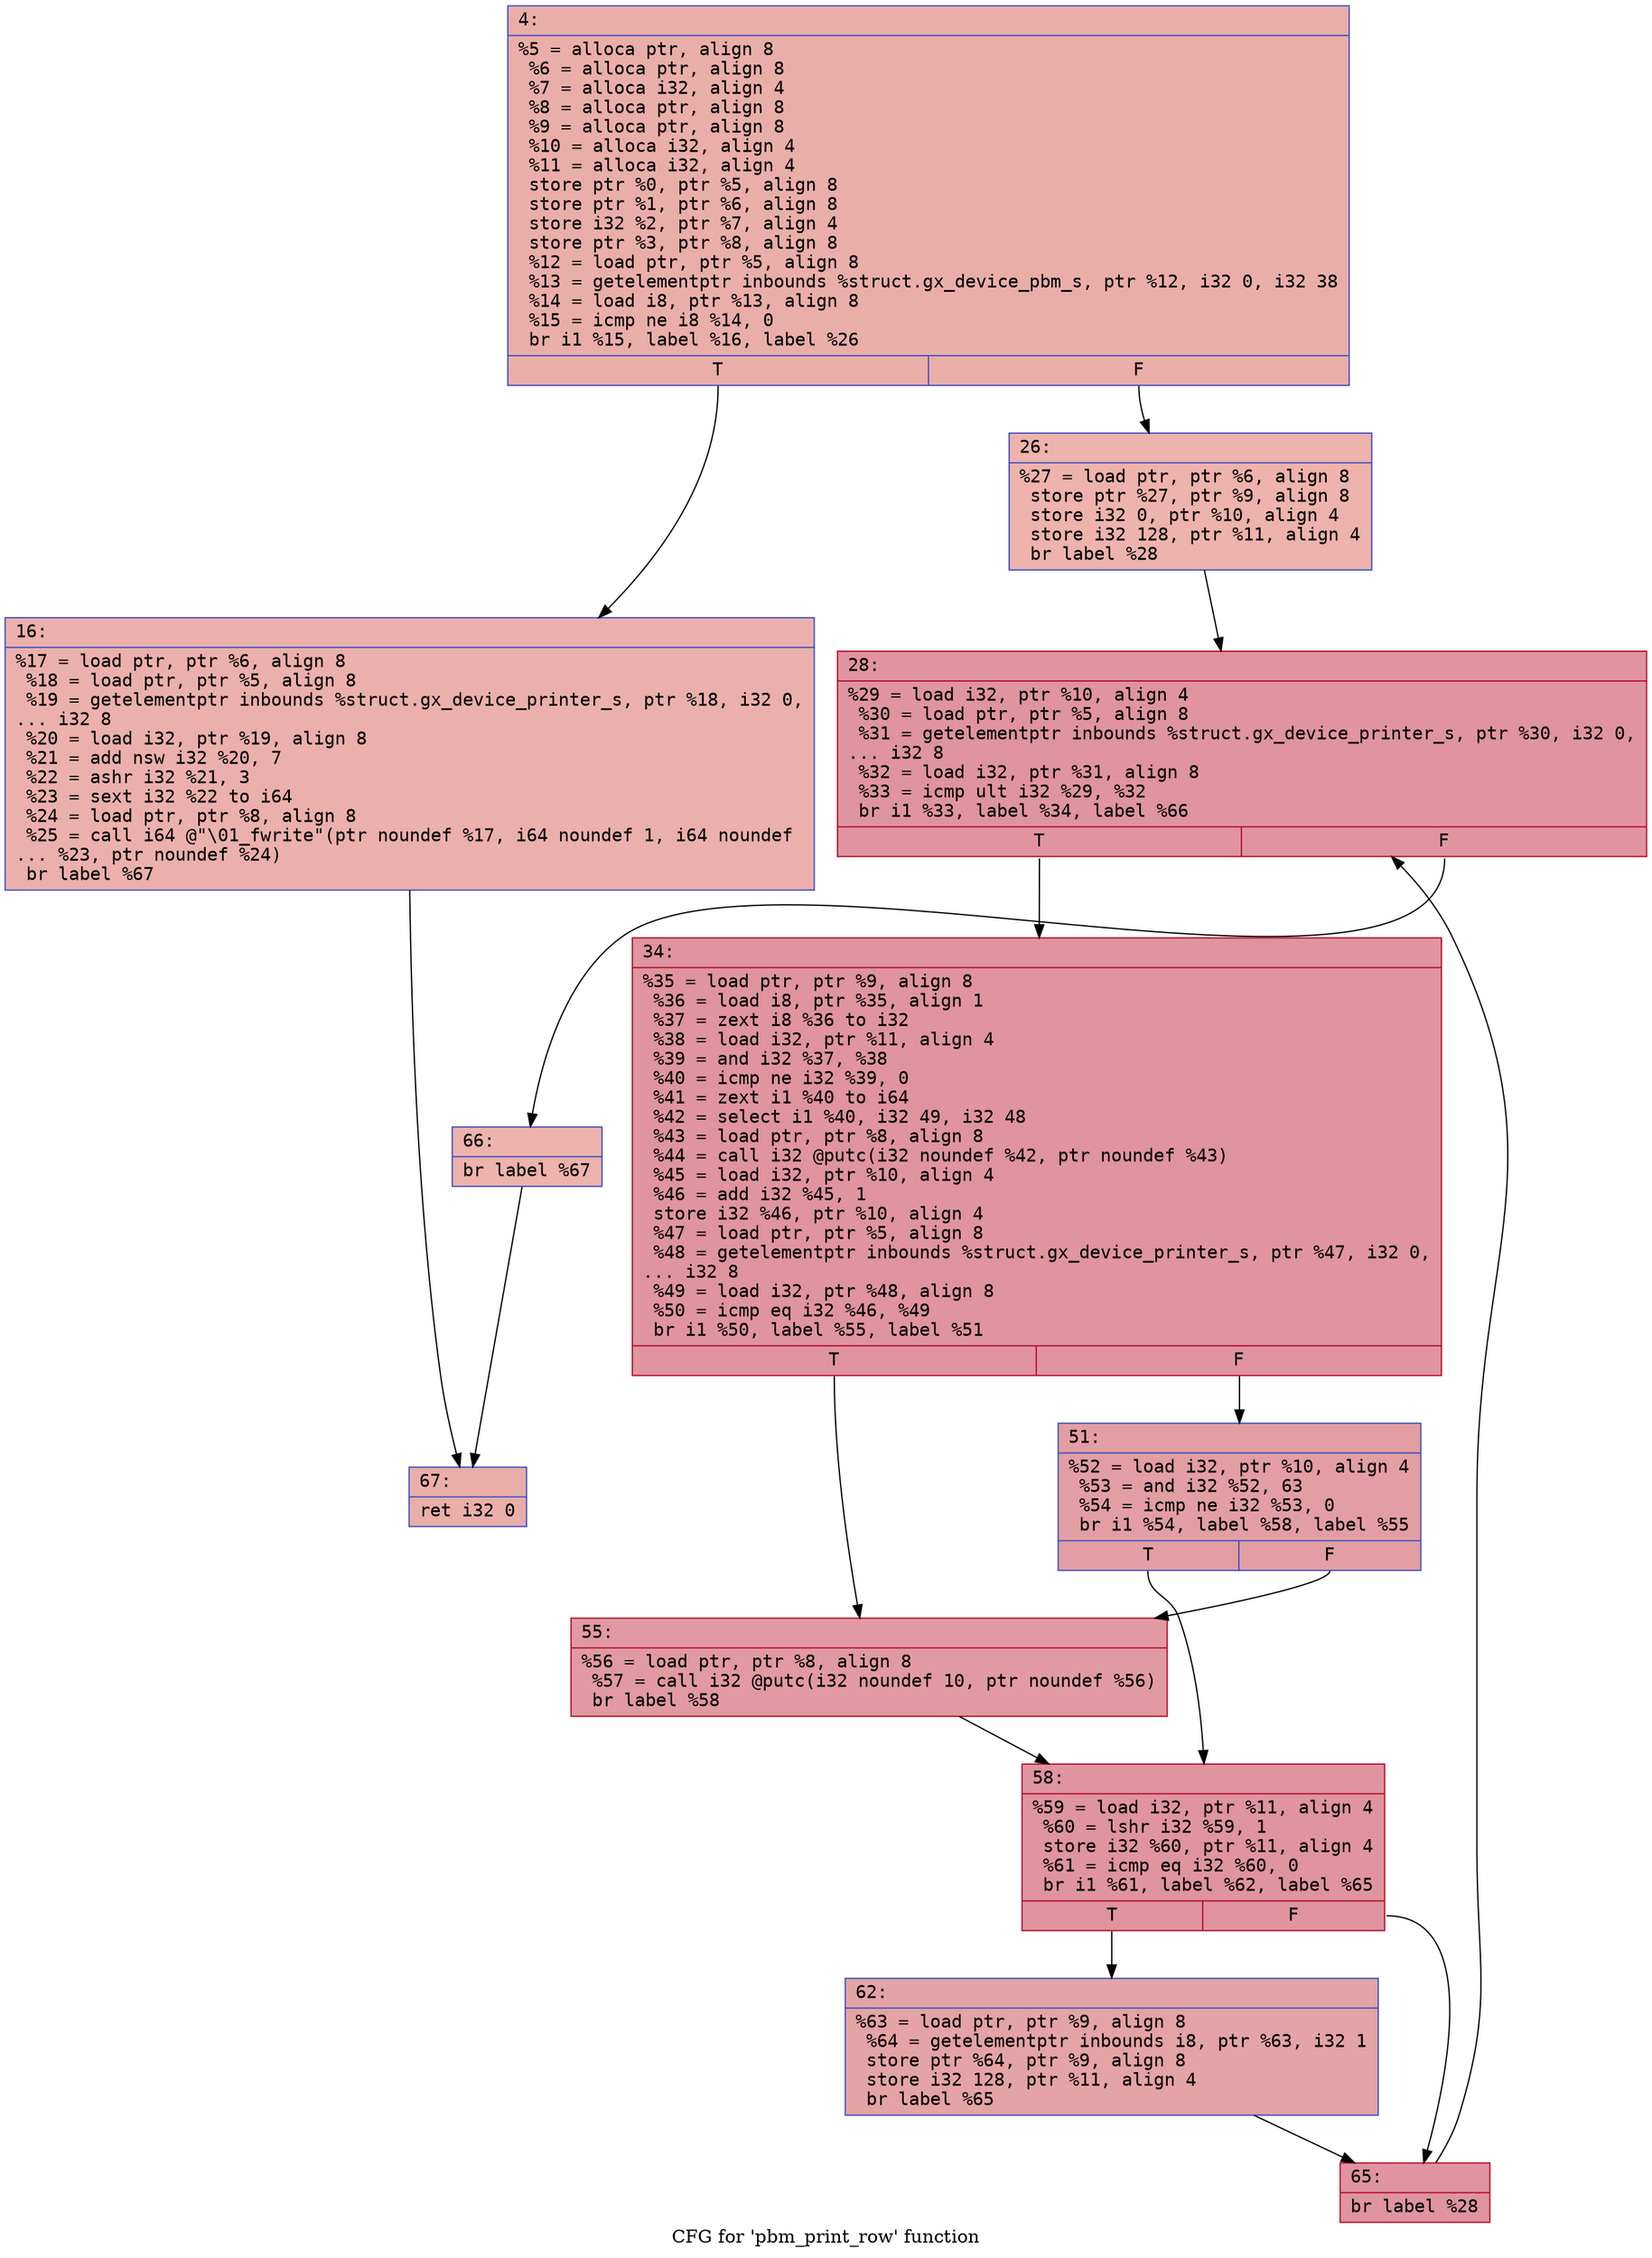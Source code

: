 digraph "CFG for 'pbm_print_row' function" {
	label="CFG for 'pbm_print_row' function";

	Node0x6000034c8aa0 [shape=record,color="#3d50c3ff", style=filled, fillcolor="#d0473d70" fontname="Courier",label="{4:\l|  %5 = alloca ptr, align 8\l  %6 = alloca ptr, align 8\l  %7 = alloca i32, align 4\l  %8 = alloca ptr, align 8\l  %9 = alloca ptr, align 8\l  %10 = alloca i32, align 4\l  %11 = alloca i32, align 4\l  store ptr %0, ptr %5, align 8\l  store ptr %1, ptr %6, align 8\l  store i32 %2, ptr %7, align 4\l  store ptr %3, ptr %8, align 8\l  %12 = load ptr, ptr %5, align 8\l  %13 = getelementptr inbounds %struct.gx_device_pbm_s, ptr %12, i32 0, i32 38\l  %14 = load i8, ptr %13, align 8\l  %15 = icmp ne i8 %14, 0\l  br i1 %15, label %16, label %26\l|{<s0>T|<s1>F}}"];
	Node0x6000034c8aa0:s0 -> Node0x6000034c8af0[tooltip="4 -> 16\nProbability 62.50%" ];
	Node0x6000034c8aa0:s1 -> Node0x6000034c8b40[tooltip="4 -> 26\nProbability 37.50%" ];
	Node0x6000034c8af0 [shape=record,color="#3d50c3ff", style=filled, fillcolor="#d24b4070" fontname="Courier",label="{16:\l|  %17 = load ptr, ptr %6, align 8\l  %18 = load ptr, ptr %5, align 8\l  %19 = getelementptr inbounds %struct.gx_device_printer_s, ptr %18, i32 0,\l... i32 8\l  %20 = load i32, ptr %19, align 8\l  %21 = add nsw i32 %20, 7\l  %22 = ashr i32 %21, 3\l  %23 = sext i32 %22 to i64\l  %24 = load ptr, ptr %8, align 8\l  %25 = call i64 @\"\\01_fwrite\"(ptr noundef %17, i64 noundef 1, i64 noundef\l... %23, ptr noundef %24)\l  br label %67\l}"];
	Node0x6000034c8af0 -> Node0x6000034c8e10[tooltip="16 -> 67\nProbability 100.00%" ];
	Node0x6000034c8b40 [shape=record,color="#3d50c3ff", style=filled, fillcolor="#d6524470" fontname="Courier",label="{26:\l|  %27 = load ptr, ptr %6, align 8\l  store ptr %27, ptr %9, align 8\l  store i32 0, ptr %10, align 4\l  store i32 128, ptr %11, align 4\l  br label %28\l}"];
	Node0x6000034c8b40 -> Node0x6000034c8b90[tooltip="26 -> 28\nProbability 100.00%" ];
	Node0x6000034c8b90 [shape=record,color="#b70d28ff", style=filled, fillcolor="#b70d2870" fontname="Courier",label="{28:\l|  %29 = load i32, ptr %10, align 4\l  %30 = load ptr, ptr %5, align 8\l  %31 = getelementptr inbounds %struct.gx_device_printer_s, ptr %30, i32 0,\l... i32 8\l  %32 = load i32, ptr %31, align 8\l  %33 = icmp ult i32 %29, %32\l  br i1 %33, label %34, label %66\l|{<s0>T|<s1>F}}"];
	Node0x6000034c8b90:s0 -> Node0x6000034c8be0[tooltip="28 -> 34\nProbability 96.88%" ];
	Node0x6000034c8b90:s1 -> Node0x6000034c8dc0[tooltip="28 -> 66\nProbability 3.12%" ];
	Node0x6000034c8be0 [shape=record,color="#b70d28ff", style=filled, fillcolor="#b70d2870" fontname="Courier",label="{34:\l|  %35 = load ptr, ptr %9, align 8\l  %36 = load i8, ptr %35, align 1\l  %37 = zext i8 %36 to i32\l  %38 = load i32, ptr %11, align 4\l  %39 = and i32 %37, %38\l  %40 = icmp ne i32 %39, 0\l  %41 = zext i1 %40 to i64\l  %42 = select i1 %40, i32 49, i32 48\l  %43 = load ptr, ptr %8, align 8\l  %44 = call i32 @putc(i32 noundef %42, ptr noundef %43)\l  %45 = load i32, ptr %10, align 4\l  %46 = add i32 %45, 1\l  store i32 %46, ptr %10, align 4\l  %47 = load ptr, ptr %5, align 8\l  %48 = getelementptr inbounds %struct.gx_device_printer_s, ptr %47, i32 0,\l... i32 8\l  %49 = load i32, ptr %48, align 8\l  %50 = icmp eq i32 %46, %49\l  br i1 %50, label %55, label %51\l|{<s0>T|<s1>F}}"];
	Node0x6000034c8be0:s0 -> Node0x6000034c8c80[tooltip="34 -> 55\nProbability 50.00%" ];
	Node0x6000034c8be0:s1 -> Node0x6000034c8c30[tooltip="34 -> 51\nProbability 50.00%" ];
	Node0x6000034c8c30 [shape=record,color="#3d50c3ff", style=filled, fillcolor="#be242e70" fontname="Courier",label="{51:\l|  %52 = load i32, ptr %10, align 4\l  %53 = and i32 %52, 63\l  %54 = icmp ne i32 %53, 0\l  br i1 %54, label %58, label %55\l|{<s0>T|<s1>F}}"];
	Node0x6000034c8c30:s0 -> Node0x6000034c8cd0[tooltip="51 -> 58\nProbability 62.50%" ];
	Node0x6000034c8c30:s1 -> Node0x6000034c8c80[tooltip="51 -> 55\nProbability 37.50%" ];
	Node0x6000034c8c80 [shape=record,color="#b70d28ff", style=filled, fillcolor="#bb1b2c70" fontname="Courier",label="{55:\l|  %56 = load ptr, ptr %8, align 8\l  %57 = call i32 @putc(i32 noundef 10, ptr noundef %56)\l  br label %58\l}"];
	Node0x6000034c8c80 -> Node0x6000034c8cd0[tooltip="55 -> 58\nProbability 100.00%" ];
	Node0x6000034c8cd0 [shape=record,color="#b70d28ff", style=filled, fillcolor="#b70d2870" fontname="Courier",label="{58:\l|  %59 = load i32, ptr %11, align 4\l  %60 = lshr i32 %59, 1\l  store i32 %60, ptr %11, align 4\l  %61 = icmp eq i32 %60, 0\l  br i1 %61, label %62, label %65\l|{<s0>T|<s1>F}}"];
	Node0x6000034c8cd0:s0 -> Node0x6000034c8d20[tooltip="58 -> 62\nProbability 37.50%" ];
	Node0x6000034c8cd0:s1 -> Node0x6000034c8d70[tooltip="58 -> 65\nProbability 62.50%" ];
	Node0x6000034c8d20 [shape=record,color="#3d50c3ff", style=filled, fillcolor="#c32e3170" fontname="Courier",label="{62:\l|  %63 = load ptr, ptr %9, align 8\l  %64 = getelementptr inbounds i8, ptr %63, i32 1\l  store ptr %64, ptr %9, align 8\l  store i32 128, ptr %11, align 4\l  br label %65\l}"];
	Node0x6000034c8d20 -> Node0x6000034c8d70[tooltip="62 -> 65\nProbability 100.00%" ];
	Node0x6000034c8d70 [shape=record,color="#b70d28ff", style=filled, fillcolor="#b70d2870" fontname="Courier",label="{65:\l|  br label %28\l}"];
	Node0x6000034c8d70 -> Node0x6000034c8b90[tooltip="65 -> 28\nProbability 100.00%" ];
	Node0x6000034c8dc0 [shape=record,color="#3d50c3ff", style=filled, fillcolor="#d6524470" fontname="Courier",label="{66:\l|  br label %67\l}"];
	Node0x6000034c8dc0 -> Node0x6000034c8e10[tooltip="66 -> 67\nProbability 100.00%" ];
	Node0x6000034c8e10 [shape=record,color="#3d50c3ff", style=filled, fillcolor="#d0473d70" fontname="Courier",label="{67:\l|  ret i32 0\l}"];
}
